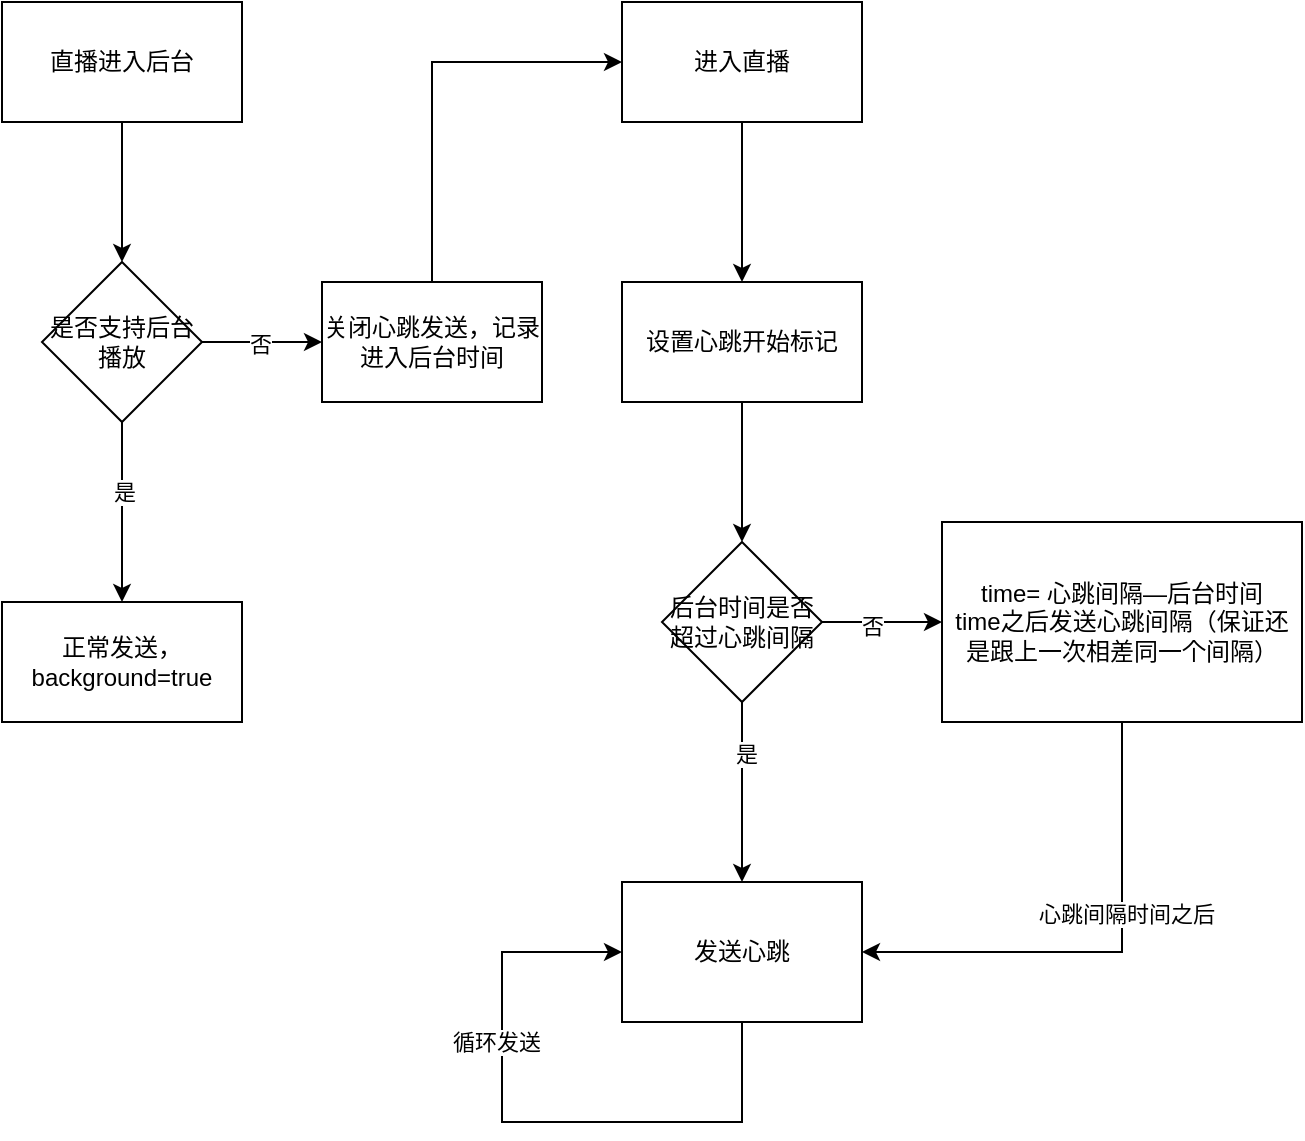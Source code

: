 <mxfile version="21.2.1" type="github">
  <diagram name="第 1 页" id="t-3Psv4gxiR-WM3EXvxW">
    <mxGraphModel dx="1242" dy="795" grid="1" gridSize="10" guides="1" tooltips="1" connect="1" arrows="1" fold="1" page="1" pageScale="1" pageWidth="827" pageHeight="1169" math="0" shadow="0">
      <root>
        <mxCell id="0" />
        <mxCell id="1" parent="0" />
        <mxCell id="Sc6JkqtJRYauqpIO6dPK-3" value="" style="edgeStyle=orthogonalEdgeStyle;rounded=0;orthogonalLoop=1;jettySize=auto;html=1;" edge="1" parent="1" source="Sc6JkqtJRYauqpIO6dPK-1" target="Sc6JkqtJRYauqpIO6dPK-2">
          <mxGeometry relative="1" as="geometry" />
        </mxCell>
        <mxCell id="Sc6JkqtJRYauqpIO6dPK-1" value="进入直播" style="rounded=0;whiteSpace=wrap;html=1;" vertex="1" parent="1">
          <mxGeometry x="370" y="150" width="120" height="60" as="geometry" />
        </mxCell>
        <mxCell id="Sc6JkqtJRYauqpIO6dPK-7" value="" style="edgeStyle=orthogonalEdgeStyle;rounded=0;orthogonalLoop=1;jettySize=auto;html=1;" edge="1" parent="1" source="Sc6JkqtJRYauqpIO6dPK-2" target="Sc6JkqtJRYauqpIO6dPK-6">
          <mxGeometry relative="1" as="geometry" />
        </mxCell>
        <mxCell id="Sc6JkqtJRYauqpIO6dPK-2" value="设置心跳开始标记" style="whiteSpace=wrap;html=1;rounded=0;" vertex="1" parent="1">
          <mxGeometry x="370" y="290" width="120" height="60" as="geometry" />
        </mxCell>
        <mxCell id="Sc6JkqtJRYauqpIO6dPK-9" value="" style="edgeStyle=orthogonalEdgeStyle;rounded=0;orthogonalLoop=1;jettySize=auto;html=1;" edge="1" parent="1" source="Sc6JkqtJRYauqpIO6dPK-6" target="Sc6JkqtJRYauqpIO6dPK-8">
          <mxGeometry relative="1" as="geometry" />
        </mxCell>
        <mxCell id="Sc6JkqtJRYauqpIO6dPK-10" value="是" style="edgeLabel;html=1;align=center;verticalAlign=middle;resizable=0;points=[];" vertex="1" connectable="0" parent="Sc6JkqtJRYauqpIO6dPK-9">
          <mxGeometry x="-0.433" y="2" relative="1" as="geometry">
            <mxPoint as="offset" />
          </mxGeometry>
        </mxCell>
        <mxCell id="Sc6JkqtJRYauqpIO6dPK-12" value="" style="edgeStyle=orthogonalEdgeStyle;rounded=0;orthogonalLoop=1;jettySize=auto;html=1;" edge="1" parent="1" source="Sc6JkqtJRYauqpIO6dPK-6" target="Sc6JkqtJRYauqpIO6dPK-11">
          <mxGeometry relative="1" as="geometry" />
        </mxCell>
        <mxCell id="Sc6JkqtJRYauqpIO6dPK-13" value="否" style="edgeLabel;html=1;align=center;verticalAlign=middle;resizable=0;points=[];" vertex="1" connectable="0" parent="Sc6JkqtJRYauqpIO6dPK-12">
          <mxGeometry x="-0.167" y="-1" relative="1" as="geometry">
            <mxPoint y="1" as="offset" />
          </mxGeometry>
        </mxCell>
        <mxCell id="Sc6JkqtJRYauqpIO6dPK-6" value="后台时间是否超过心跳间隔" style="rhombus;whiteSpace=wrap;html=1;rounded=0;" vertex="1" parent="1">
          <mxGeometry x="390" y="420" width="80" height="80" as="geometry" />
        </mxCell>
        <mxCell id="Sc6JkqtJRYauqpIO6dPK-8" value="发送心跳" style="whiteSpace=wrap;html=1;rounded=0;" vertex="1" parent="1">
          <mxGeometry x="370" y="590" width="120" height="70" as="geometry" />
        </mxCell>
        <mxCell id="Sc6JkqtJRYauqpIO6dPK-14" style="edgeStyle=orthogonalEdgeStyle;rounded=0;orthogonalLoop=1;jettySize=auto;html=1;exitX=0.5;exitY=1;exitDx=0;exitDy=0;entryX=1;entryY=0.5;entryDx=0;entryDy=0;" edge="1" parent="1" source="Sc6JkqtJRYauqpIO6dPK-11" target="Sc6JkqtJRYauqpIO6dPK-8">
          <mxGeometry relative="1" as="geometry" />
        </mxCell>
        <mxCell id="Sc6JkqtJRYauqpIO6dPK-15" value="心跳间隔时间之后" style="edgeLabel;html=1;align=center;verticalAlign=middle;resizable=0;points=[];" vertex="1" connectable="0" parent="Sc6JkqtJRYauqpIO6dPK-14">
          <mxGeometry x="-0.229" y="2" relative="1" as="geometry">
            <mxPoint y="1" as="offset" />
          </mxGeometry>
        </mxCell>
        <mxCell id="Sc6JkqtJRYauqpIO6dPK-11" value="time= 心跳间隔—后台时间&lt;br&gt;time之后发送心跳间隔（保证还是跟上一次相差同一个间隔）" style="whiteSpace=wrap;html=1;rounded=0;" vertex="1" parent="1">
          <mxGeometry x="530" y="410" width="180" height="100" as="geometry" />
        </mxCell>
        <mxCell id="Sc6JkqtJRYauqpIO6dPK-16" style="edgeStyle=orthogonalEdgeStyle;rounded=0;orthogonalLoop=1;jettySize=auto;html=1;entryX=0;entryY=0.5;entryDx=0;entryDy=0;exitX=0.5;exitY=1;exitDx=0;exitDy=0;" edge="1" parent="1" source="Sc6JkqtJRYauqpIO6dPK-8" target="Sc6JkqtJRYauqpIO6dPK-8">
          <mxGeometry relative="1" as="geometry">
            <Array as="points">
              <mxPoint x="430" y="710" />
              <mxPoint x="310" y="710" />
              <mxPoint x="310" y="625" />
            </Array>
          </mxGeometry>
        </mxCell>
        <mxCell id="Sc6JkqtJRYauqpIO6dPK-17" value="循环发送" style="edgeLabel;html=1;align=center;verticalAlign=middle;resizable=0;points=[];" vertex="1" connectable="0" parent="Sc6JkqtJRYauqpIO6dPK-16">
          <mxGeometry x="-0.131" y="2" relative="1" as="geometry">
            <mxPoint x="-36" y="-42" as="offset" />
          </mxGeometry>
        </mxCell>
        <mxCell id="Sc6JkqtJRYauqpIO6dPK-20" value="" style="edgeStyle=orthogonalEdgeStyle;rounded=0;orthogonalLoop=1;jettySize=auto;html=1;" edge="1" parent="1" source="Sc6JkqtJRYauqpIO6dPK-18" target="Sc6JkqtJRYauqpIO6dPK-19">
          <mxGeometry relative="1" as="geometry" />
        </mxCell>
        <mxCell id="Sc6JkqtJRYauqpIO6dPK-18" value="直播进入后台" style="rounded=0;whiteSpace=wrap;html=1;" vertex="1" parent="1">
          <mxGeometry x="60" y="150" width="120" height="60" as="geometry" />
        </mxCell>
        <mxCell id="Sc6JkqtJRYauqpIO6dPK-22" value="" style="edgeStyle=orthogonalEdgeStyle;rounded=0;orthogonalLoop=1;jettySize=auto;html=1;entryX=0;entryY=0.5;entryDx=0;entryDy=0;" edge="1" parent="1" source="Sc6JkqtJRYauqpIO6dPK-19" target="Sc6JkqtJRYauqpIO6dPK-21">
          <mxGeometry relative="1" as="geometry">
            <mxPoint x="180" y="310" as="targetPoint" />
          </mxGeometry>
        </mxCell>
        <mxCell id="Sc6JkqtJRYauqpIO6dPK-23" value="否" style="edgeLabel;html=1;align=center;verticalAlign=middle;resizable=0;points=[];" vertex="1" connectable="0" parent="Sc6JkqtJRYauqpIO6dPK-22">
          <mxGeometry x="-0.033" y="-1" relative="1" as="geometry">
            <mxPoint as="offset" />
          </mxGeometry>
        </mxCell>
        <mxCell id="Sc6JkqtJRYauqpIO6dPK-25" value="" style="edgeStyle=orthogonalEdgeStyle;rounded=0;orthogonalLoop=1;jettySize=auto;html=1;" edge="1" parent="1" source="Sc6JkqtJRYauqpIO6dPK-19" target="Sc6JkqtJRYauqpIO6dPK-24">
          <mxGeometry relative="1" as="geometry" />
        </mxCell>
        <mxCell id="Sc6JkqtJRYauqpIO6dPK-26" value="是" style="edgeLabel;html=1;align=center;verticalAlign=middle;resizable=0;points=[];" vertex="1" connectable="0" parent="Sc6JkqtJRYauqpIO6dPK-25">
          <mxGeometry x="-0.233" y="1" relative="1" as="geometry">
            <mxPoint as="offset" />
          </mxGeometry>
        </mxCell>
        <mxCell id="Sc6JkqtJRYauqpIO6dPK-19" value="是否支持后台播放" style="rhombus;whiteSpace=wrap;html=1;rounded=0;" vertex="1" parent="1">
          <mxGeometry x="80" y="280" width="80" height="80" as="geometry" />
        </mxCell>
        <mxCell id="Sc6JkqtJRYauqpIO6dPK-28" style="edgeStyle=orthogonalEdgeStyle;rounded=0;orthogonalLoop=1;jettySize=auto;html=1;entryX=0;entryY=0.5;entryDx=0;entryDy=0;exitX=0.5;exitY=0;exitDx=0;exitDy=0;" edge="1" parent="1" source="Sc6JkqtJRYauqpIO6dPK-21" target="Sc6JkqtJRYauqpIO6dPK-1">
          <mxGeometry relative="1" as="geometry" />
        </mxCell>
        <mxCell id="Sc6JkqtJRYauqpIO6dPK-21" value="关闭心跳发送，记录进入后台时间" style="whiteSpace=wrap;html=1;rounded=0;" vertex="1" parent="1">
          <mxGeometry x="220" y="290" width="110" height="60" as="geometry" />
        </mxCell>
        <mxCell id="Sc6JkqtJRYauqpIO6dPK-24" value="正常发送，background=true" style="whiteSpace=wrap;html=1;rounded=0;" vertex="1" parent="1">
          <mxGeometry x="60" y="450" width="120" height="60" as="geometry" />
        </mxCell>
      </root>
    </mxGraphModel>
  </diagram>
</mxfile>
